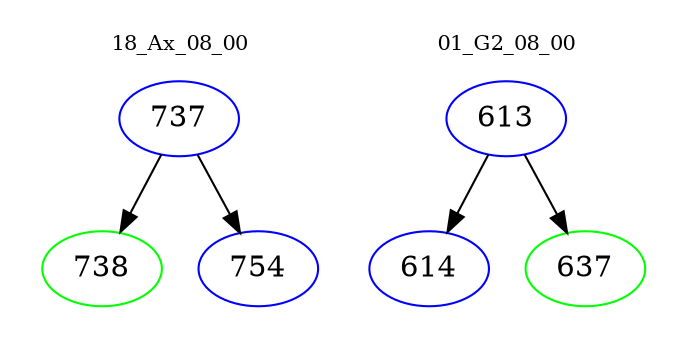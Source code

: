 digraph{
subgraph cluster_0 {
color = white
label = "18_Ax_08_00";
fontsize=10;
T0_737 [label="737", color="blue"]
T0_737 -> T0_738 [color="black"]
T0_738 [label="738", color="green"]
T0_737 -> T0_754 [color="black"]
T0_754 [label="754", color="blue"]
}
subgraph cluster_1 {
color = white
label = "01_G2_08_00";
fontsize=10;
T1_613 [label="613", color="blue"]
T1_613 -> T1_614 [color="black"]
T1_614 [label="614", color="blue"]
T1_613 -> T1_637 [color="black"]
T1_637 [label="637", color="green"]
}
}
